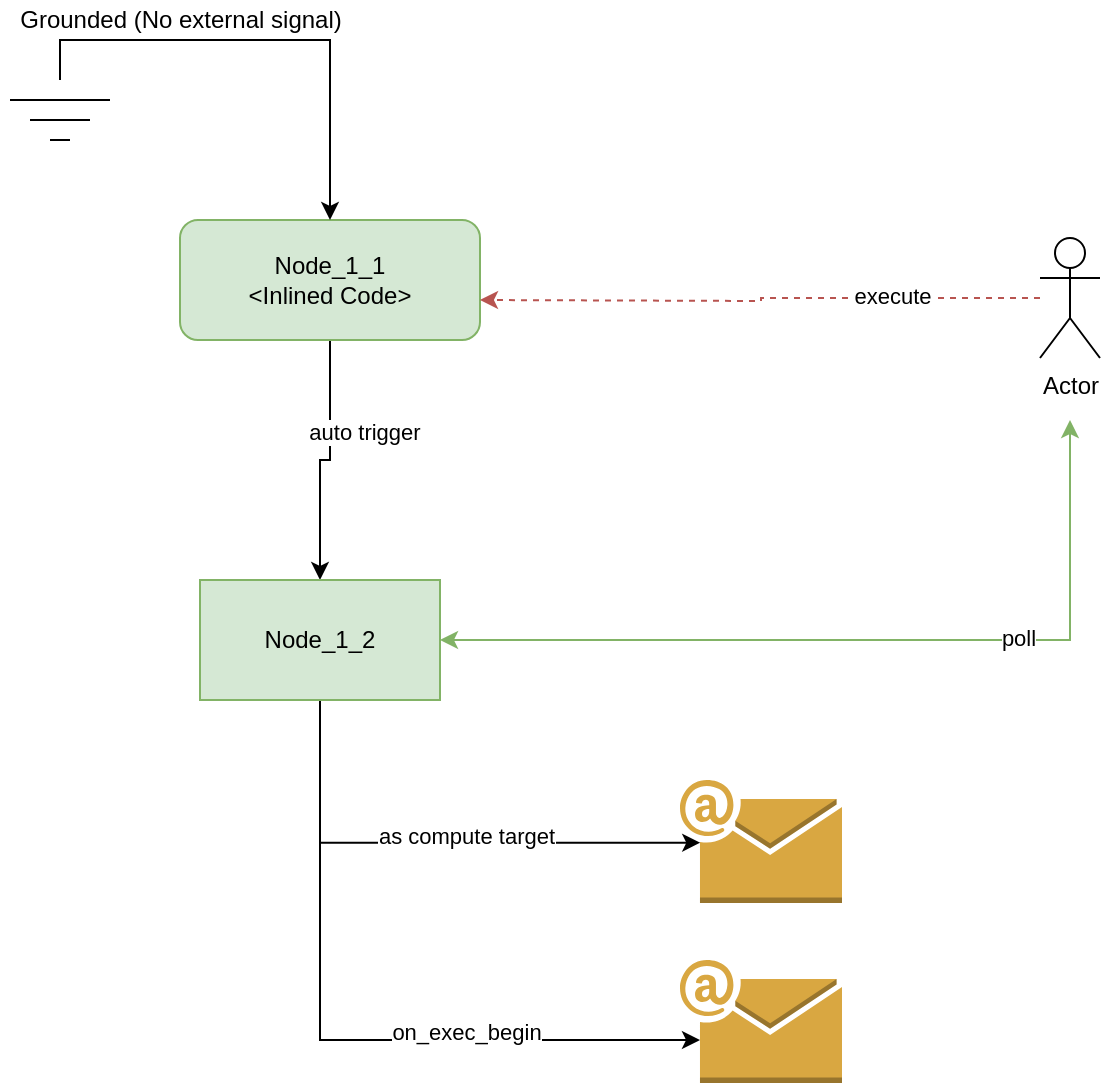 <mxfile version="17.1.1" type="device"><diagram id="C5RBs43oDa-KdzZeNtuy" name="Page-1"><mxGraphModel dx="1038" dy="521" grid="1" gridSize="10" guides="1" tooltips="1" connect="1" arrows="1" fold="1" page="1" pageScale="1" pageWidth="827" pageHeight="1169" math="0" shadow="0"><root><mxCell id="WIyWlLk6GJQsqaUBKTNV-0"/><mxCell id="WIyWlLk6GJQsqaUBKTNV-1" parent="WIyWlLk6GJQsqaUBKTNV-0"/><mxCell id="JxV-Hyg5SJq2k-cE2eMD-7" style="edgeStyle=orthogonalEdgeStyle;rounded=0;orthogonalLoop=1;jettySize=auto;html=1;entryX=0.5;entryY=0;entryDx=0;entryDy=0;" parent="WIyWlLk6GJQsqaUBKTNV-1" source="JxV-Hyg5SJq2k-cE2eMD-0" target="JxV-Hyg5SJq2k-cE2eMD-5" edge="1"><mxGeometry relative="1" as="geometry"/></mxCell><mxCell id="KmGrUBYz_fqGjPDVIXll-0" value="auto trigger" style="edgeLabel;html=1;align=center;verticalAlign=middle;resizable=0;points=[];" parent="JxV-Hyg5SJq2k-cE2eMD-7" vertex="1" connectable="0"><mxGeometry x="-0.262" y="-1" relative="1" as="geometry"><mxPoint x="18" as="offset"/></mxGeometry></mxCell><mxCell id="JxV-Hyg5SJq2k-cE2eMD-0" value="&lt;div&gt;Node_1_1&lt;/div&gt;&lt;div&gt;&amp;lt;Inlined Code&amp;gt;&lt;br&gt;&lt;/div&gt;" style="rounded=1;whiteSpace=wrap;html=1;fontSize=12;glass=0;strokeWidth=1;shadow=0;fillColor=#d5e8d4;strokeColor=#82b366;" parent="WIyWlLk6GJQsqaUBKTNV-1" vertex="1"><mxGeometry x="310" y="130" width="150" height="60" as="geometry"/></mxCell><mxCell id="KmGrUBYz_fqGjPDVIXll-11" style="edgeStyle=orthogonalEdgeStyle;rounded=0;orthogonalLoop=1;jettySize=auto;html=1;entryX=0.125;entryY=0.51;entryDx=0;entryDy=0;entryPerimeter=0;startArrow=none;startFill=0;startSize=6;endSize=6;" parent="WIyWlLk6GJQsqaUBKTNV-1" source="JxV-Hyg5SJq2k-cE2eMD-5" target="KmGrUBYz_fqGjPDVIXll-10" edge="1"><mxGeometry relative="1" as="geometry"><Array as="points"><mxPoint x="380" y="441"/></Array></mxGeometry></mxCell><mxCell id="KmGrUBYz_fqGjPDVIXll-12" value="as compute target" style="edgeLabel;html=1;align=center;verticalAlign=middle;resizable=0;points=[];" parent="KmGrUBYz_fqGjPDVIXll-11" vertex="1" connectable="0"><mxGeometry x="0.106" y="4" relative="1" as="geometry"><mxPoint as="offset"/></mxGeometry></mxCell><mxCell id="JxV-Hyg5SJq2k-cE2eMD-5" value="Node_1_2" style="rounded=0;whiteSpace=wrap;html=1;fillColor=#d5e8d4;strokeColor=#82b366;" parent="WIyWlLk6GJQsqaUBKTNV-1" vertex="1"><mxGeometry x="320" y="310" width="120" height="60" as="geometry"/></mxCell><mxCell id="JxV-Hyg5SJq2k-cE2eMD-17" style="edgeStyle=orthogonalEdgeStyle;rounded=0;orthogonalLoop=1;jettySize=auto;html=1;fillColor=#f8cecc;strokeColor=#b85450;dashed=1;" parent="WIyWlLk6GJQsqaUBKTNV-1" source="JxV-Hyg5SJq2k-cE2eMD-16" edge="1"><mxGeometry relative="1" as="geometry"><mxPoint x="460" y="170" as="targetPoint"/></mxGeometry></mxCell><mxCell id="JxV-Hyg5SJq2k-cE2eMD-19" value="execute" style="edgeLabel;html=1;align=center;verticalAlign=middle;resizable=0;points=[];" parent="JxV-Hyg5SJq2k-cE2eMD-17" vertex="1" connectable="0"><mxGeometry x="-0.474" y="-1" relative="1" as="geometry"><mxPoint as="offset"/></mxGeometry></mxCell><mxCell id="KmGrUBYz_fqGjPDVIXll-1" style="edgeStyle=orthogonalEdgeStyle;rounded=0;orthogonalLoop=1;jettySize=auto;html=1;entryX=1;entryY=0.5;entryDx=0;entryDy=0;fillColor=#d5e8d4;strokeColor=#82b366;startArrow=classic;startFill=1;" parent="WIyWlLk6GJQsqaUBKTNV-1" target="JxV-Hyg5SJq2k-cE2eMD-5" edge="1"><mxGeometry relative="1" as="geometry"><mxPoint x="755" y="230" as="sourcePoint"/><Array as="points"><mxPoint x="755" y="340"/></Array></mxGeometry></mxCell><mxCell id="KmGrUBYz_fqGjPDVIXll-2" value="poll" style="edgeLabel;html=1;align=center;verticalAlign=middle;resizable=0;points=[];" parent="KmGrUBYz_fqGjPDVIXll-1" vertex="1" connectable="0"><mxGeometry x="-0.365" y="-1" relative="1" as="geometry"><mxPoint x="-1" as="offset"/></mxGeometry></mxCell><mxCell id="JxV-Hyg5SJq2k-cE2eMD-16" value="Actor" style="shape=umlActor;verticalLabelPosition=bottom;verticalAlign=top;html=1;outlineConnect=0;" parent="WIyWlLk6GJQsqaUBKTNV-1" vertex="1"><mxGeometry x="740" y="139" width="30" height="60" as="geometry"/></mxCell><mxCell id="KmGrUBYz_fqGjPDVIXll-6" style="edgeStyle=orthogonalEdgeStyle;rounded=0;orthogonalLoop=1;jettySize=auto;html=1;entryX=0.5;entryY=0;entryDx=0;entryDy=0;startArrow=none;startFill=0;" parent="WIyWlLk6GJQsqaUBKTNV-1" target="JxV-Hyg5SJq2k-cE2eMD-0" edge="1"><mxGeometry relative="1" as="geometry"><mxPoint x="250" y="60" as="sourcePoint"/><Array as="points"><mxPoint x="250" y="60"/><mxPoint x="250" y="40"/><mxPoint x="385" y="40"/></Array></mxGeometry></mxCell><mxCell id="KmGrUBYz_fqGjPDVIXll-7" value="" style="endArrow=none;html=1;" parent="WIyWlLk6GJQsqaUBKTNV-1" edge="1"><mxGeometry width="50" height="50" relative="1" as="geometry"><mxPoint x="225" y="70" as="sourcePoint"/><mxPoint x="275" y="70" as="targetPoint"/></mxGeometry></mxCell><mxCell id="KmGrUBYz_fqGjPDVIXll-8" value="" style="endArrow=none;html=1;" parent="WIyWlLk6GJQsqaUBKTNV-1" edge="1"><mxGeometry width="50" height="50" relative="1" as="geometry"><mxPoint x="235" y="80" as="sourcePoint"/><mxPoint x="265" y="80" as="targetPoint"/></mxGeometry></mxCell><mxCell id="KmGrUBYz_fqGjPDVIXll-9" value="" style="endArrow=none;html=1;endSize=6;startSize=6;" parent="WIyWlLk6GJQsqaUBKTNV-1" edge="1"><mxGeometry width="50" height="50" relative="1" as="geometry"><mxPoint x="245" y="90" as="sourcePoint"/><mxPoint x="255" y="90" as="targetPoint"/></mxGeometry></mxCell><mxCell id="KmGrUBYz_fqGjPDVIXll-10" value="" style="outlineConnect=0;dashed=0;verticalLabelPosition=bottom;verticalAlign=top;align=center;html=1;shape=mxgraph.aws3.email;fillColor=#D9A741;gradientColor=none;" parent="WIyWlLk6GJQsqaUBKTNV-1" vertex="1"><mxGeometry x="560" y="410" width="81" height="61.5" as="geometry"/></mxCell><mxCell id="KmGrUBYz_fqGjPDVIXll-13" value="" style="outlineConnect=0;dashed=0;verticalLabelPosition=bottom;verticalAlign=top;align=center;html=1;shape=mxgraph.aws3.email;fillColor=#D9A741;gradientColor=none;" parent="WIyWlLk6GJQsqaUBKTNV-1" vertex="1"><mxGeometry x="560" y="500" width="81" height="61.5" as="geometry"/></mxCell><mxCell id="KmGrUBYz_fqGjPDVIXll-14" style="edgeStyle=orthogonalEdgeStyle;rounded=0;orthogonalLoop=1;jettySize=auto;html=1;startArrow=none;startFill=0;startSize=6;endSize=6;" parent="WIyWlLk6GJQsqaUBKTNV-1" edge="1"><mxGeometry relative="1" as="geometry"><mxPoint x="380" y="380" as="sourcePoint"/><mxPoint x="570" y="540" as="targetPoint"/><Array as="points"><mxPoint x="380" y="540"/><mxPoint x="570" y="540"/></Array></mxGeometry></mxCell><mxCell id="KmGrUBYz_fqGjPDVIXll-15" value="on_exec_begin" style="edgeLabel;html=1;align=center;verticalAlign=middle;resizable=0;points=[];" parent="KmGrUBYz_fqGjPDVIXll-14" vertex="1" connectable="0"><mxGeometry x="0.106" y="4" relative="1" as="geometry"><mxPoint x="39" as="offset"/></mxGeometry></mxCell><mxCell id="KmGrUBYz_fqGjPDVIXll-21" value="Grounded (No external signal)" style="text;html=1;align=center;verticalAlign=middle;resizable=0;points=[];autosize=1;strokeColor=none;" parent="WIyWlLk6GJQsqaUBKTNV-1" vertex="1"><mxGeometry x="220" y="20" width="180" height="20" as="geometry"/></mxCell></root></mxGraphModel></diagram></mxfile>